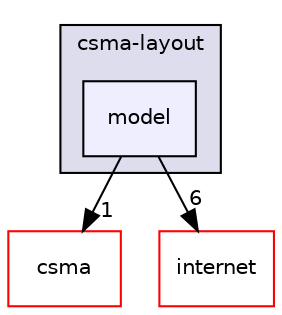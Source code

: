 digraph "csma-layout/model" {
  compound=true
  node [ fontsize="10", fontname="Helvetica"];
  edge [ labelfontsize="10", labelfontname="Helvetica"];
  subgraph clusterdir_9a36a2caffb60728003d1bec7786133f {
    graph [ bgcolor="#ddddee", pencolor="black", label="csma-layout" fontname="Helvetica", fontsize="10", URL="dir_9a36a2caffb60728003d1bec7786133f.html"]
  dir_83a43c732859595c3074231e010c17f2 [shape=box, label="model", style="filled", fillcolor="#eeeeff", pencolor="black", URL="dir_83a43c732859595c3074231e010c17f2.html"];
  }
  dir_7556c41dad52ff51c7b153fd161141ac [shape=box label="csma" fillcolor="white" style="filled" color="red" URL="dir_7556c41dad52ff51c7b153fd161141ac.html"];
  dir_6cd0c44dd50f096d9539f3b15c435342 [shape=box label="internet" fillcolor="white" style="filled" color="red" URL="dir_6cd0c44dd50f096d9539f3b15c435342.html"];
  dir_83a43c732859595c3074231e010c17f2->dir_7556c41dad52ff51c7b153fd161141ac [headlabel="1", labeldistance=1.5 headhref="dir_000156_000016.html"];
  dir_83a43c732859595c3074231e010c17f2->dir_6cd0c44dd50f096d9539f3b15c435342 [headlabel="6", labeldistance=1.5 headhref="dir_000156_000030.html"];
}
